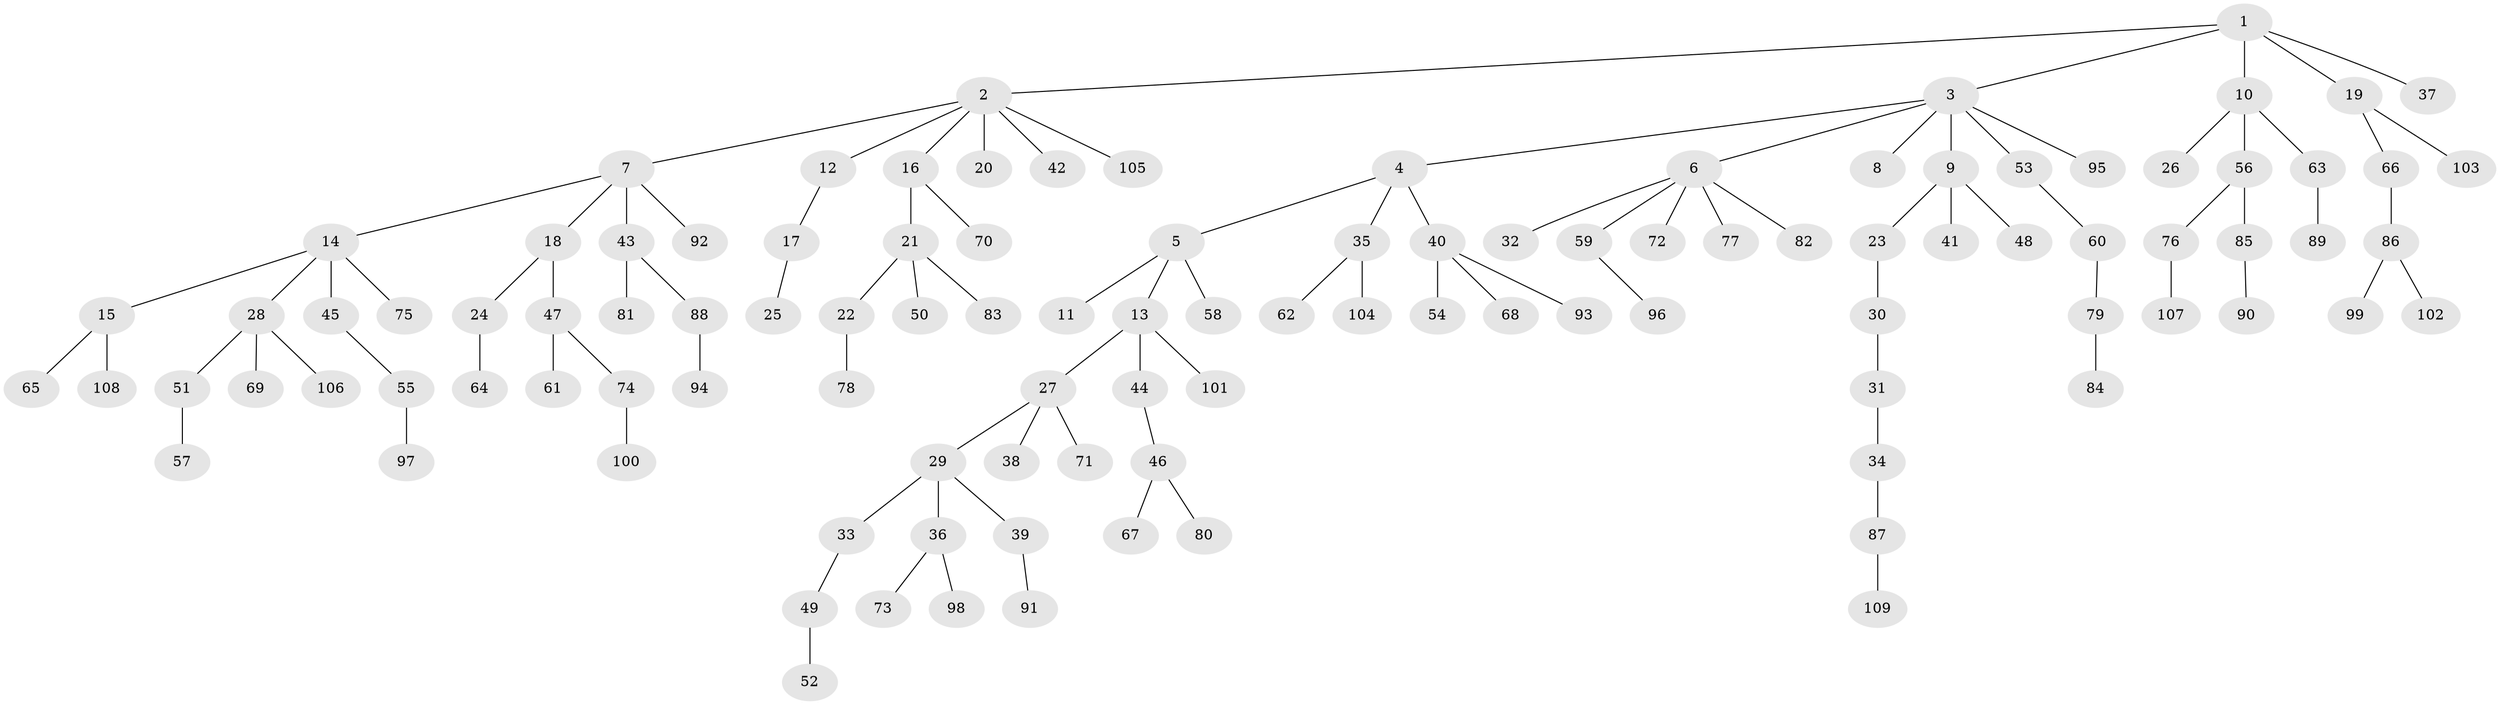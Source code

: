 // coarse degree distribution, {4: 0.05263157894736842, 10: 0.013157894736842105, 6: 0.02631578947368421, 5: 0.02631578947368421, 1: 0.5263157894736842, 3: 0.10526315789473684, 2: 0.25}
// Generated by graph-tools (version 1.1) at 2025/52/02/27/25 19:52:13]
// undirected, 109 vertices, 108 edges
graph export_dot {
graph [start="1"]
  node [color=gray90,style=filled];
  1;
  2;
  3;
  4;
  5;
  6;
  7;
  8;
  9;
  10;
  11;
  12;
  13;
  14;
  15;
  16;
  17;
  18;
  19;
  20;
  21;
  22;
  23;
  24;
  25;
  26;
  27;
  28;
  29;
  30;
  31;
  32;
  33;
  34;
  35;
  36;
  37;
  38;
  39;
  40;
  41;
  42;
  43;
  44;
  45;
  46;
  47;
  48;
  49;
  50;
  51;
  52;
  53;
  54;
  55;
  56;
  57;
  58;
  59;
  60;
  61;
  62;
  63;
  64;
  65;
  66;
  67;
  68;
  69;
  70;
  71;
  72;
  73;
  74;
  75;
  76;
  77;
  78;
  79;
  80;
  81;
  82;
  83;
  84;
  85;
  86;
  87;
  88;
  89;
  90;
  91;
  92;
  93;
  94;
  95;
  96;
  97;
  98;
  99;
  100;
  101;
  102;
  103;
  104;
  105;
  106;
  107;
  108;
  109;
  1 -- 2;
  1 -- 3;
  1 -- 10;
  1 -- 19;
  1 -- 37;
  2 -- 7;
  2 -- 12;
  2 -- 16;
  2 -- 20;
  2 -- 42;
  2 -- 105;
  3 -- 4;
  3 -- 6;
  3 -- 8;
  3 -- 9;
  3 -- 53;
  3 -- 95;
  4 -- 5;
  4 -- 35;
  4 -- 40;
  5 -- 11;
  5 -- 13;
  5 -- 58;
  6 -- 32;
  6 -- 59;
  6 -- 72;
  6 -- 77;
  6 -- 82;
  7 -- 14;
  7 -- 18;
  7 -- 43;
  7 -- 92;
  9 -- 23;
  9 -- 41;
  9 -- 48;
  10 -- 26;
  10 -- 56;
  10 -- 63;
  12 -- 17;
  13 -- 27;
  13 -- 44;
  13 -- 101;
  14 -- 15;
  14 -- 28;
  14 -- 45;
  14 -- 75;
  15 -- 65;
  15 -- 108;
  16 -- 21;
  16 -- 70;
  17 -- 25;
  18 -- 24;
  18 -- 47;
  19 -- 66;
  19 -- 103;
  21 -- 22;
  21 -- 50;
  21 -- 83;
  22 -- 78;
  23 -- 30;
  24 -- 64;
  27 -- 29;
  27 -- 38;
  27 -- 71;
  28 -- 51;
  28 -- 69;
  28 -- 106;
  29 -- 33;
  29 -- 36;
  29 -- 39;
  30 -- 31;
  31 -- 34;
  33 -- 49;
  34 -- 87;
  35 -- 62;
  35 -- 104;
  36 -- 73;
  36 -- 98;
  39 -- 91;
  40 -- 54;
  40 -- 68;
  40 -- 93;
  43 -- 81;
  43 -- 88;
  44 -- 46;
  45 -- 55;
  46 -- 67;
  46 -- 80;
  47 -- 61;
  47 -- 74;
  49 -- 52;
  51 -- 57;
  53 -- 60;
  55 -- 97;
  56 -- 76;
  56 -- 85;
  59 -- 96;
  60 -- 79;
  63 -- 89;
  66 -- 86;
  74 -- 100;
  76 -- 107;
  79 -- 84;
  85 -- 90;
  86 -- 99;
  86 -- 102;
  87 -- 109;
  88 -- 94;
}

